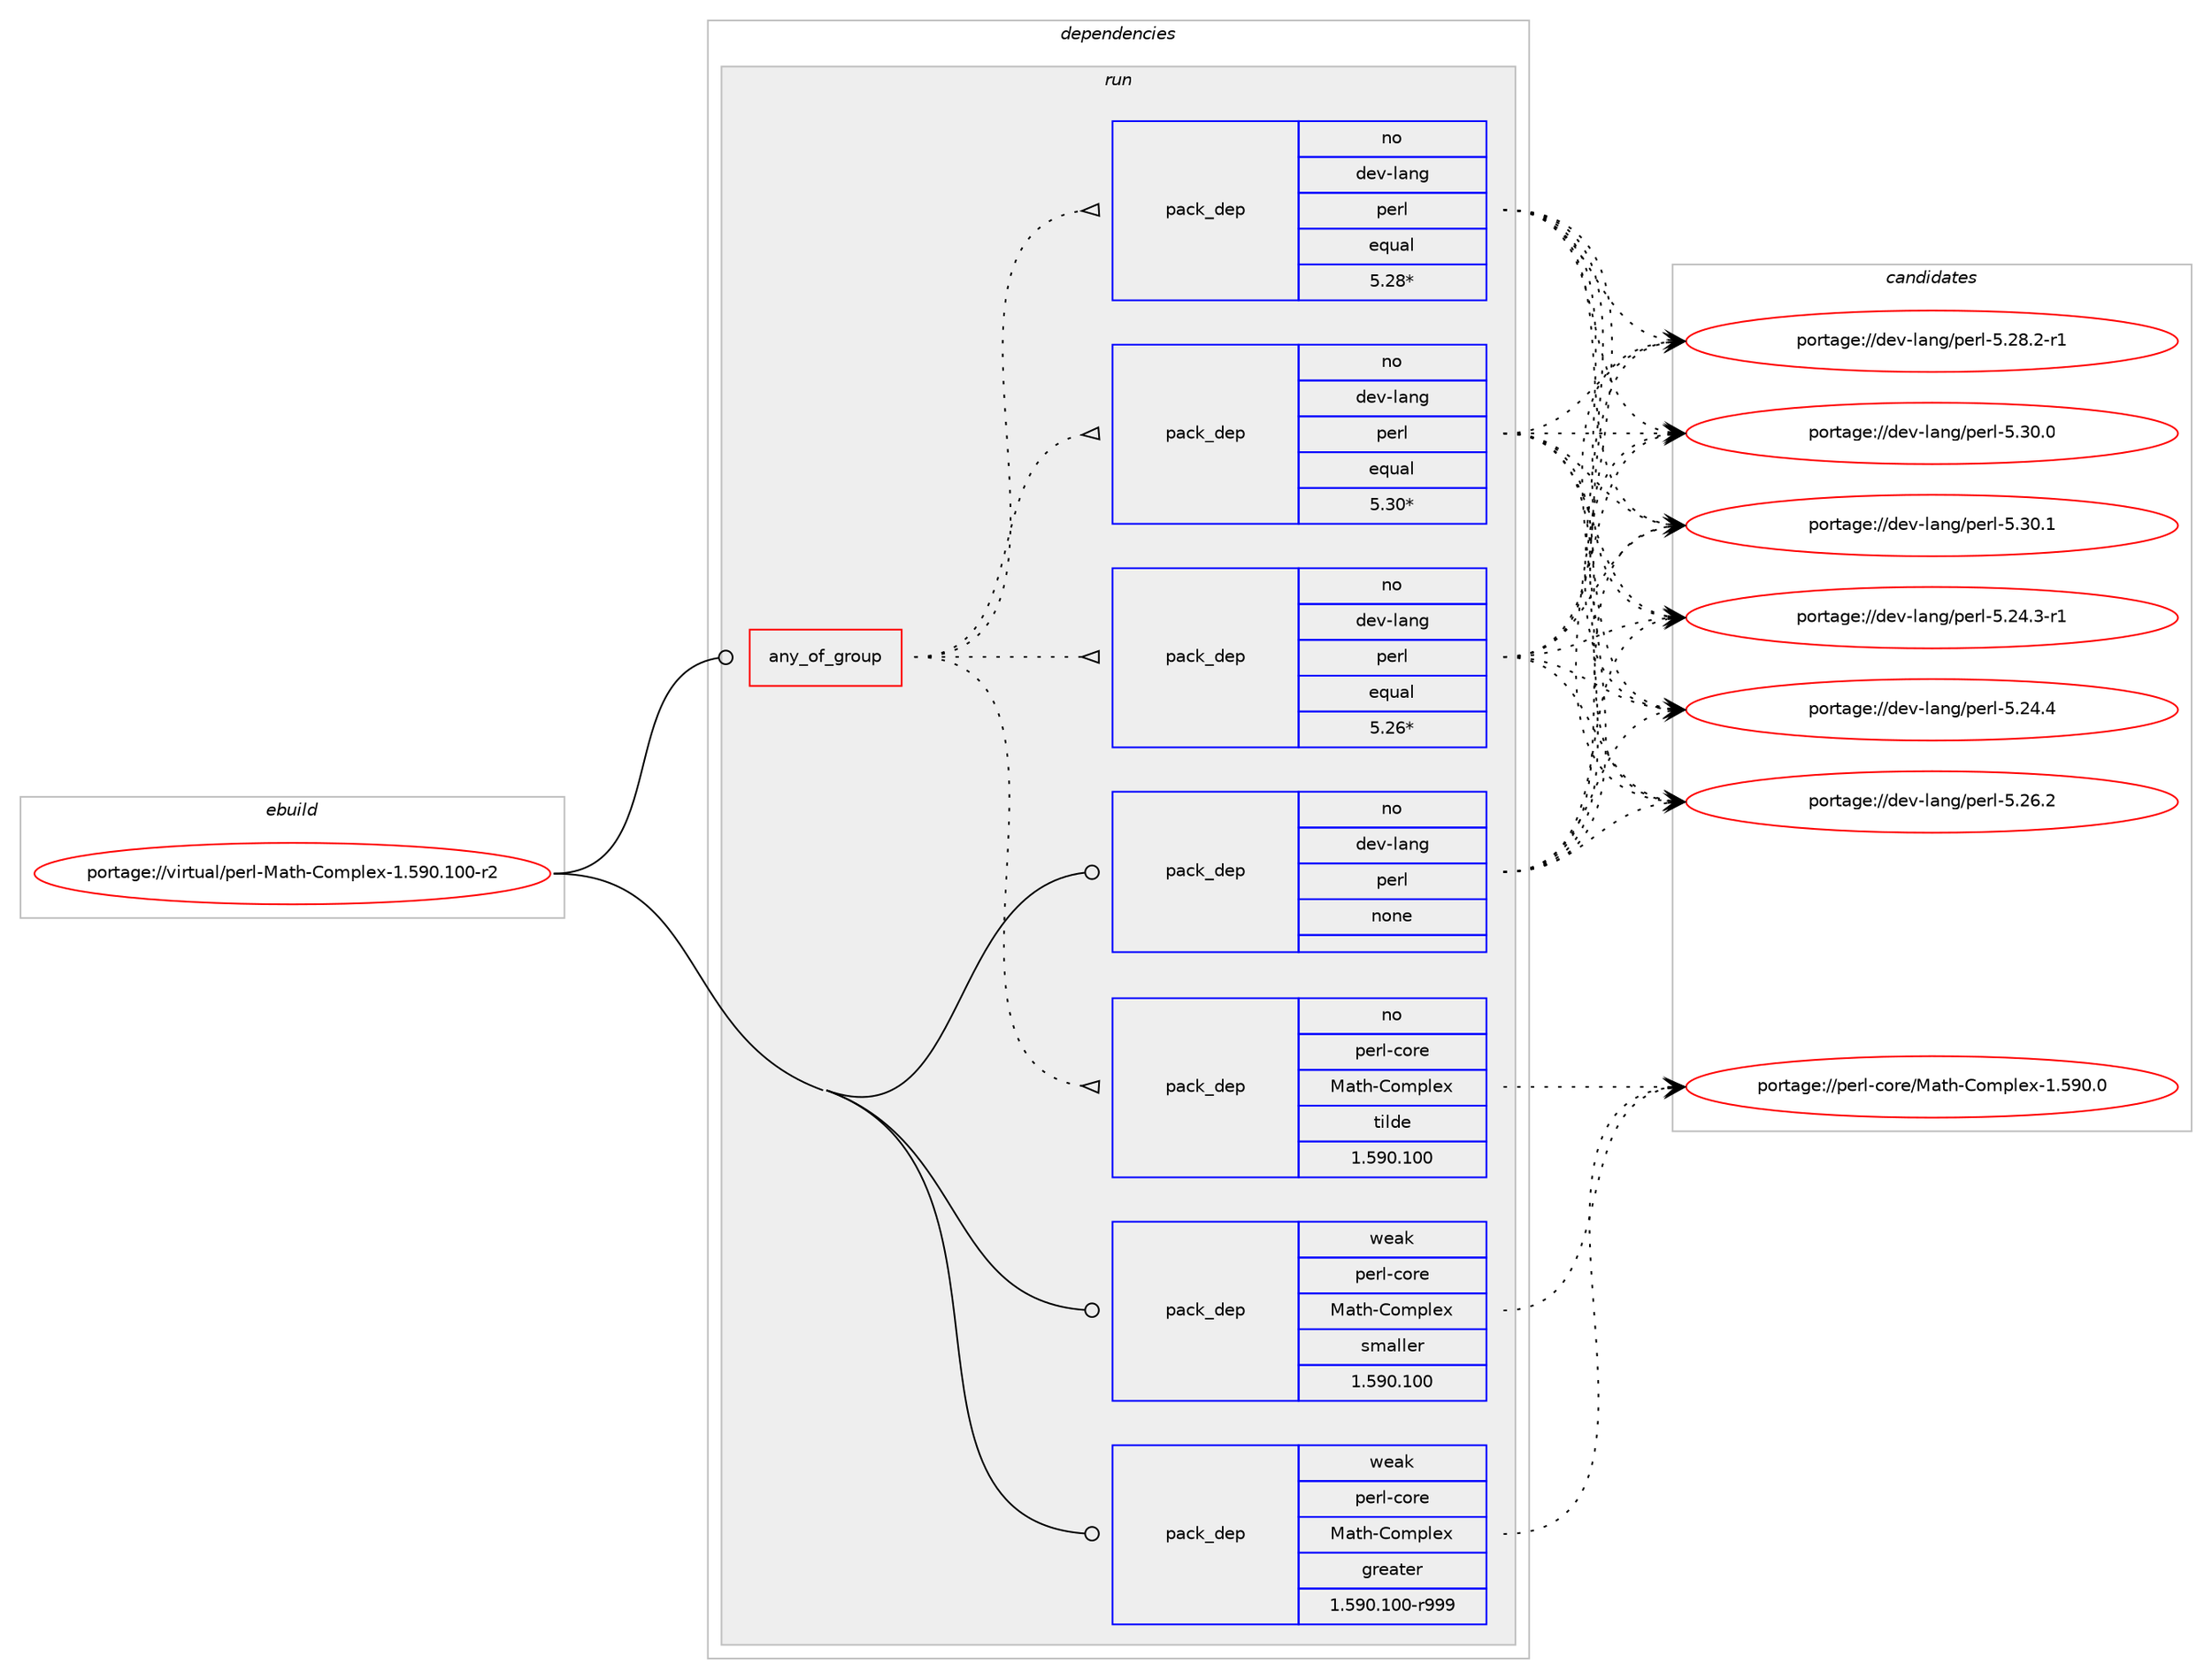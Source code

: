 digraph prolog {

# *************
# Graph options
# *************

newrank=true;
concentrate=true;
compound=true;
graph [rankdir=LR,fontname=Helvetica,fontsize=10,ranksep=1.5];#, ranksep=2.5, nodesep=0.2];
edge  [arrowhead=vee];
node  [fontname=Helvetica,fontsize=10];

# **********
# The ebuild
# **********

subgraph cluster_leftcol {
color=gray;
rank=same;
label=<<i>ebuild</i>>;
id [label="portage://virtual/perl-Math-Complex-1.590.100-r2", color=red, width=4, href="../virtual/perl-Math-Complex-1.590.100-r2.svg"];
}

# ****************
# The dependencies
# ****************

subgraph cluster_midcol {
color=gray;
label=<<i>dependencies</i>>;
subgraph cluster_compile {
fillcolor="#eeeeee";
style=filled;
label=<<i>compile</i>>;
}
subgraph cluster_compileandrun {
fillcolor="#eeeeee";
style=filled;
label=<<i>compile and run</i>>;
}
subgraph cluster_run {
fillcolor="#eeeeee";
style=filled;
label=<<i>run</i>>;
subgraph any7299 {
dependency435074 [label=<<TABLE BORDER="0" CELLBORDER="1" CELLSPACING="0" CELLPADDING="4"><TR><TD CELLPADDING="10">any_of_group</TD></TR></TABLE>>, shape=none, color=red];subgraph pack322512 {
dependency435075 [label=<<TABLE BORDER="0" CELLBORDER="1" CELLSPACING="0" CELLPADDING="4" WIDTH="220"><TR><TD ROWSPAN="6" CELLPADDING="30">pack_dep</TD></TR><TR><TD WIDTH="110">no</TD></TR><TR><TD>dev-lang</TD></TR><TR><TD>perl</TD></TR><TR><TD>equal</TD></TR><TR><TD>5.30*</TD></TR></TABLE>>, shape=none, color=blue];
}
dependency435074:e -> dependency435075:w [weight=20,style="dotted",arrowhead="oinv"];
subgraph pack322513 {
dependency435076 [label=<<TABLE BORDER="0" CELLBORDER="1" CELLSPACING="0" CELLPADDING="4" WIDTH="220"><TR><TD ROWSPAN="6" CELLPADDING="30">pack_dep</TD></TR><TR><TD WIDTH="110">no</TD></TR><TR><TD>dev-lang</TD></TR><TR><TD>perl</TD></TR><TR><TD>equal</TD></TR><TR><TD>5.28*</TD></TR></TABLE>>, shape=none, color=blue];
}
dependency435074:e -> dependency435076:w [weight=20,style="dotted",arrowhead="oinv"];
subgraph pack322514 {
dependency435077 [label=<<TABLE BORDER="0" CELLBORDER="1" CELLSPACING="0" CELLPADDING="4" WIDTH="220"><TR><TD ROWSPAN="6" CELLPADDING="30">pack_dep</TD></TR><TR><TD WIDTH="110">no</TD></TR><TR><TD>dev-lang</TD></TR><TR><TD>perl</TD></TR><TR><TD>equal</TD></TR><TR><TD>5.26*</TD></TR></TABLE>>, shape=none, color=blue];
}
dependency435074:e -> dependency435077:w [weight=20,style="dotted",arrowhead="oinv"];
subgraph pack322515 {
dependency435078 [label=<<TABLE BORDER="0" CELLBORDER="1" CELLSPACING="0" CELLPADDING="4" WIDTH="220"><TR><TD ROWSPAN="6" CELLPADDING="30">pack_dep</TD></TR><TR><TD WIDTH="110">no</TD></TR><TR><TD>perl-core</TD></TR><TR><TD>Math-Complex</TD></TR><TR><TD>tilde</TD></TR><TR><TD>1.590.100</TD></TR></TABLE>>, shape=none, color=blue];
}
dependency435074:e -> dependency435078:w [weight=20,style="dotted",arrowhead="oinv"];
}
id:e -> dependency435074:w [weight=20,style="solid",arrowhead="odot"];
subgraph pack322516 {
dependency435079 [label=<<TABLE BORDER="0" CELLBORDER="1" CELLSPACING="0" CELLPADDING="4" WIDTH="220"><TR><TD ROWSPAN="6" CELLPADDING="30">pack_dep</TD></TR><TR><TD WIDTH="110">no</TD></TR><TR><TD>dev-lang</TD></TR><TR><TD>perl</TD></TR><TR><TD>none</TD></TR><TR><TD></TD></TR></TABLE>>, shape=none, color=blue];
}
id:e -> dependency435079:w [weight=20,style="solid",arrowhead="odot"];
subgraph pack322517 {
dependency435080 [label=<<TABLE BORDER="0" CELLBORDER="1" CELLSPACING="0" CELLPADDING="4" WIDTH="220"><TR><TD ROWSPAN="6" CELLPADDING="30">pack_dep</TD></TR><TR><TD WIDTH="110">weak</TD></TR><TR><TD>perl-core</TD></TR><TR><TD>Math-Complex</TD></TR><TR><TD>greater</TD></TR><TR><TD>1.590.100-r999</TD></TR></TABLE>>, shape=none, color=blue];
}
id:e -> dependency435080:w [weight=20,style="solid",arrowhead="odot"];
subgraph pack322518 {
dependency435081 [label=<<TABLE BORDER="0" CELLBORDER="1" CELLSPACING="0" CELLPADDING="4" WIDTH="220"><TR><TD ROWSPAN="6" CELLPADDING="30">pack_dep</TD></TR><TR><TD WIDTH="110">weak</TD></TR><TR><TD>perl-core</TD></TR><TR><TD>Math-Complex</TD></TR><TR><TD>smaller</TD></TR><TR><TD>1.590.100</TD></TR></TABLE>>, shape=none, color=blue];
}
id:e -> dependency435081:w [weight=20,style="solid",arrowhead="odot"];
}
}

# **************
# The candidates
# **************

subgraph cluster_choices {
rank=same;
color=gray;
label=<<i>candidates</i>>;

subgraph choice322512 {
color=black;
nodesep=1;
choiceportage100101118451089711010347112101114108455346505246514511449 [label="portage://dev-lang/perl-5.24.3-r1", color=red, width=4,href="../dev-lang/perl-5.24.3-r1.svg"];
choiceportage10010111845108971101034711210111410845534650524652 [label="portage://dev-lang/perl-5.24.4", color=red, width=4,href="../dev-lang/perl-5.24.4.svg"];
choiceportage10010111845108971101034711210111410845534650544650 [label="portage://dev-lang/perl-5.26.2", color=red, width=4,href="../dev-lang/perl-5.26.2.svg"];
choiceportage100101118451089711010347112101114108455346505646504511449 [label="portage://dev-lang/perl-5.28.2-r1", color=red, width=4,href="../dev-lang/perl-5.28.2-r1.svg"];
choiceportage10010111845108971101034711210111410845534651484648 [label="portage://dev-lang/perl-5.30.0", color=red, width=4,href="../dev-lang/perl-5.30.0.svg"];
choiceportage10010111845108971101034711210111410845534651484649 [label="portage://dev-lang/perl-5.30.1", color=red, width=4,href="../dev-lang/perl-5.30.1.svg"];
dependency435075:e -> choiceportage100101118451089711010347112101114108455346505246514511449:w [style=dotted,weight="100"];
dependency435075:e -> choiceportage10010111845108971101034711210111410845534650524652:w [style=dotted,weight="100"];
dependency435075:e -> choiceportage10010111845108971101034711210111410845534650544650:w [style=dotted,weight="100"];
dependency435075:e -> choiceportage100101118451089711010347112101114108455346505646504511449:w [style=dotted,weight="100"];
dependency435075:e -> choiceportage10010111845108971101034711210111410845534651484648:w [style=dotted,weight="100"];
dependency435075:e -> choiceportage10010111845108971101034711210111410845534651484649:w [style=dotted,weight="100"];
}
subgraph choice322513 {
color=black;
nodesep=1;
choiceportage100101118451089711010347112101114108455346505246514511449 [label="portage://dev-lang/perl-5.24.3-r1", color=red, width=4,href="../dev-lang/perl-5.24.3-r1.svg"];
choiceportage10010111845108971101034711210111410845534650524652 [label="portage://dev-lang/perl-5.24.4", color=red, width=4,href="../dev-lang/perl-5.24.4.svg"];
choiceportage10010111845108971101034711210111410845534650544650 [label="portage://dev-lang/perl-5.26.2", color=red, width=4,href="../dev-lang/perl-5.26.2.svg"];
choiceportage100101118451089711010347112101114108455346505646504511449 [label="portage://dev-lang/perl-5.28.2-r1", color=red, width=4,href="../dev-lang/perl-5.28.2-r1.svg"];
choiceportage10010111845108971101034711210111410845534651484648 [label="portage://dev-lang/perl-5.30.0", color=red, width=4,href="../dev-lang/perl-5.30.0.svg"];
choiceportage10010111845108971101034711210111410845534651484649 [label="portage://dev-lang/perl-5.30.1", color=red, width=4,href="../dev-lang/perl-5.30.1.svg"];
dependency435076:e -> choiceportage100101118451089711010347112101114108455346505246514511449:w [style=dotted,weight="100"];
dependency435076:e -> choiceportage10010111845108971101034711210111410845534650524652:w [style=dotted,weight="100"];
dependency435076:e -> choiceportage10010111845108971101034711210111410845534650544650:w [style=dotted,weight="100"];
dependency435076:e -> choiceportage100101118451089711010347112101114108455346505646504511449:w [style=dotted,weight="100"];
dependency435076:e -> choiceportage10010111845108971101034711210111410845534651484648:w [style=dotted,weight="100"];
dependency435076:e -> choiceportage10010111845108971101034711210111410845534651484649:w [style=dotted,weight="100"];
}
subgraph choice322514 {
color=black;
nodesep=1;
choiceportage100101118451089711010347112101114108455346505246514511449 [label="portage://dev-lang/perl-5.24.3-r1", color=red, width=4,href="../dev-lang/perl-5.24.3-r1.svg"];
choiceportage10010111845108971101034711210111410845534650524652 [label="portage://dev-lang/perl-5.24.4", color=red, width=4,href="../dev-lang/perl-5.24.4.svg"];
choiceportage10010111845108971101034711210111410845534650544650 [label="portage://dev-lang/perl-5.26.2", color=red, width=4,href="../dev-lang/perl-5.26.2.svg"];
choiceportage100101118451089711010347112101114108455346505646504511449 [label="portage://dev-lang/perl-5.28.2-r1", color=red, width=4,href="../dev-lang/perl-5.28.2-r1.svg"];
choiceportage10010111845108971101034711210111410845534651484648 [label="portage://dev-lang/perl-5.30.0", color=red, width=4,href="../dev-lang/perl-5.30.0.svg"];
choiceportage10010111845108971101034711210111410845534651484649 [label="portage://dev-lang/perl-5.30.1", color=red, width=4,href="../dev-lang/perl-5.30.1.svg"];
dependency435077:e -> choiceportage100101118451089711010347112101114108455346505246514511449:w [style=dotted,weight="100"];
dependency435077:e -> choiceportage10010111845108971101034711210111410845534650524652:w [style=dotted,weight="100"];
dependency435077:e -> choiceportage10010111845108971101034711210111410845534650544650:w [style=dotted,weight="100"];
dependency435077:e -> choiceportage100101118451089711010347112101114108455346505646504511449:w [style=dotted,weight="100"];
dependency435077:e -> choiceportage10010111845108971101034711210111410845534651484648:w [style=dotted,weight="100"];
dependency435077:e -> choiceportage10010111845108971101034711210111410845534651484649:w [style=dotted,weight="100"];
}
subgraph choice322515 {
color=black;
nodesep=1;
choiceportage112101114108459911111410147779711610445671111091121081011204549465357484648 [label="portage://perl-core/Math-Complex-1.590.0", color=red, width=4,href="../perl-core/Math-Complex-1.590.0.svg"];
dependency435078:e -> choiceportage112101114108459911111410147779711610445671111091121081011204549465357484648:w [style=dotted,weight="100"];
}
subgraph choice322516 {
color=black;
nodesep=1;
choiceportage100101118451089711010347112101114108455346505246514511449 [label="portage://dev-lang/perl-5.24.3-r1", color=red, width=4,href="../dev-lang/perl-5.24.3-r1.svg"];
choiceportage10010111845108971101034711210111410845534650524652 [label="portage://dev-lang/perl-5.24.4", color=red, width=4,href="../dev-lang/perl-5.24.4.svg"];
choiceportage10010111845108971101034711210111410845534650544650 [label="portage://dev-lang/perl-5.26.2", color=red, width=4,href="../dev-lang/perl-5.26.2.svg"];
choiceportage100101118451089711010347112101114108455346505646504511449 [label="portage://dev-lang/perl-5.28.2-r1", color=red, width=4,href="../dev-lang/perl-5.28.2-r1.svg"];
choiceportage10010111845108971101034711210111410845534651484648 [label="portage://dev-lang/perl-5.30.0", color=red, width=4,href="../dev-lang/perl-5.30.0.svg"];
choiceportage10010111845108971101034711210111410845534651484649 [label="portage://dev-lang/perl-5.30.1", color=red, width=4,href="../dev-lang/perl-5.30.1.svg"];
dependency435079:e -> choiceportage100101118451089711010347112101114108455346505246514511449:w [style=dotted,weight="100"];
dependency435079:e -> choiceportage10010111845108971101034711210111410845534650524652:w [style=dotted,weight="100"];
dependency435079:e -> choiceportage10010111845108971101034711210111410845534650544650:w [style=dotted,weight="100"];
dependency435079:e -> choiceportage100101118451089711010347112101114108455346505646504511449:w [style=dotted,weight="100"];
dependency435079:e -> choiceportage10010111845108971101034711210111410845534651484648:w [style=dotted,weight="100"];
dependency435079:e -> choiceportage10010111845108971101034711210111410845534651484649:w [style=dotted,weight="100"];
}
subgraph choice322517 {
color=black;
nodesep=1;
choiceportage112101114108459911111410147779711610445671111091121081011204549465357484648 [label="portage://perl-core/Math-Complex-1.590.0", color=red, width=4,href="../perl-core/Math-Complex-1.590.0.svg"];
dependency435080:e -> choiceportage112101114108459911111410147779711610445671111091121081011204549465357484648:w [style=dotted,weight="100"];
}
subgraph choice322518 {
color=black;
nodesep=1;
choiceportage112101114108459911111410147779711610445671111091121081011204549465357484648 [label="portage://perl-core/Math-Complex-1.590.0", color=red, width=4,href="../perl-core/Math-Complex-1.590.0.svg"];
dependency435081:e -> choiceportage112101114108459911111410147779711610445671111091121081011204549465357484648:w [style=dotted,weight="100"];
}
}

}
